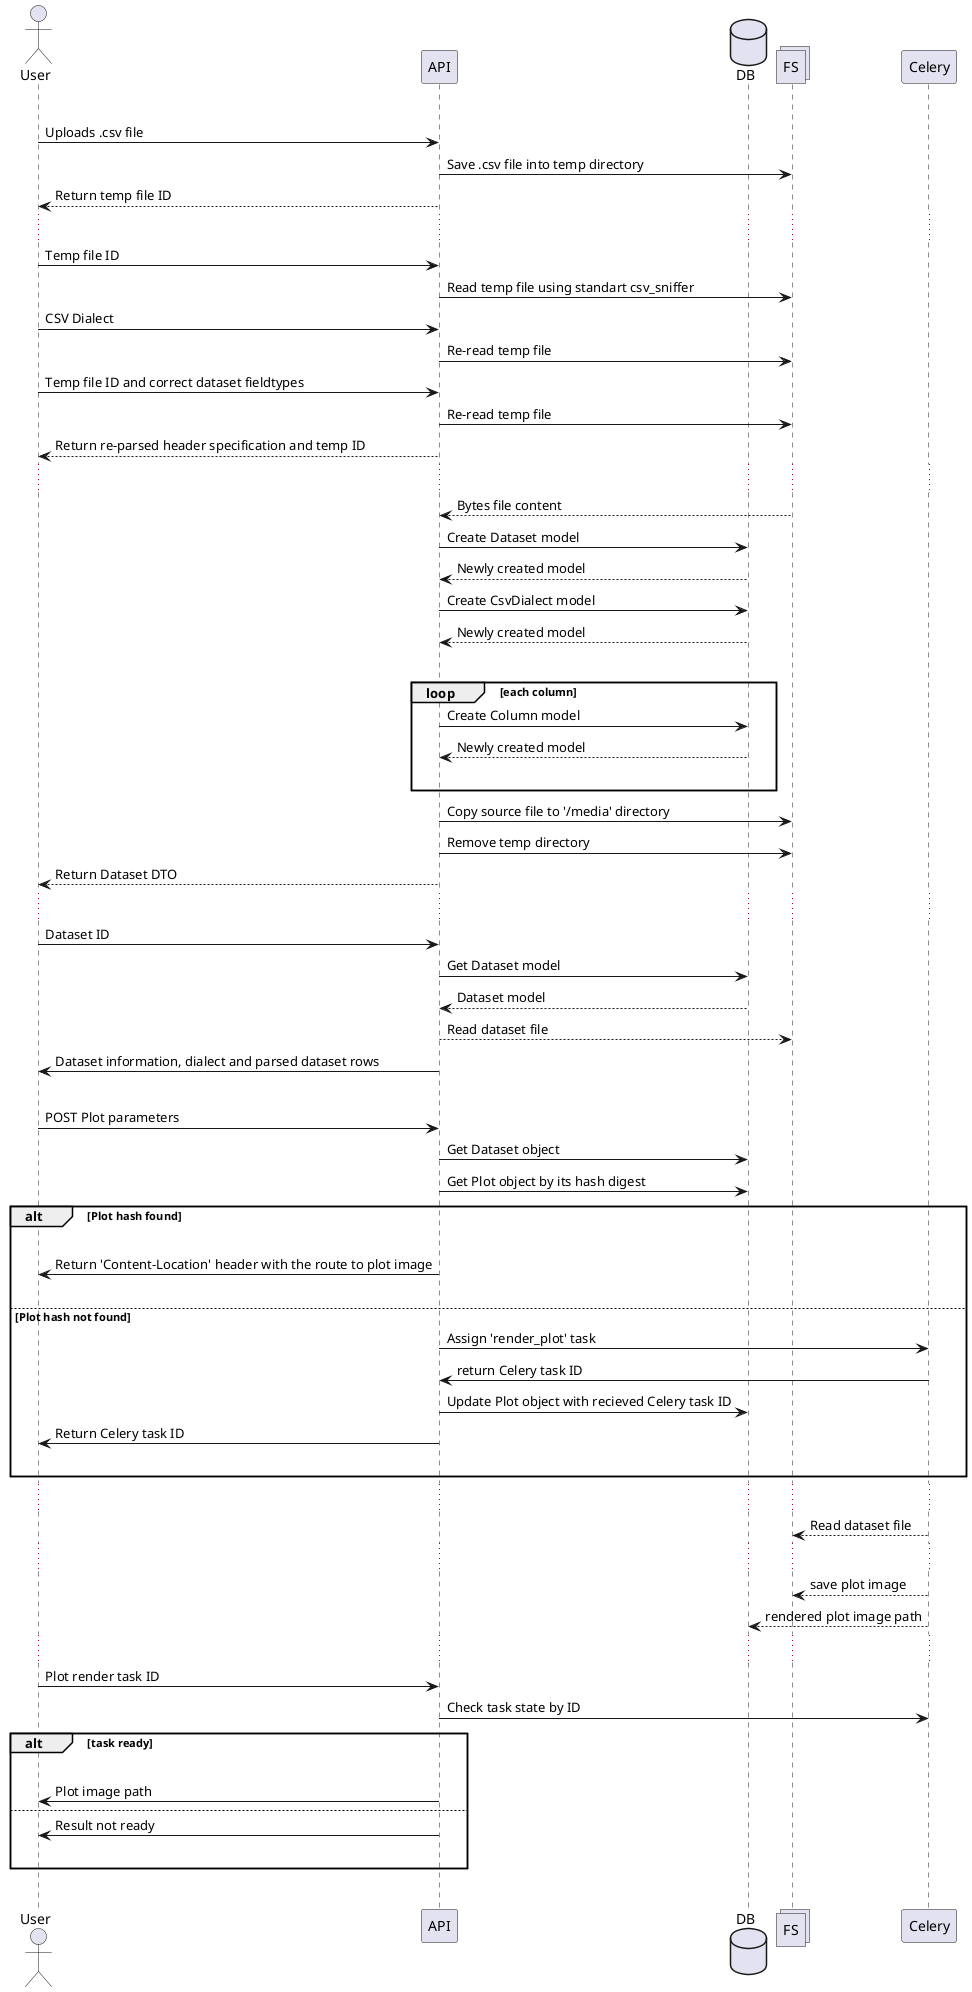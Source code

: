 @startuml
actor User
participant API
database DB
collections FS
participant Celery
|||
User -> API: Uploads .csv file
API -> FS: Save .csv file into temp directory
API --> User: Return temp file ID
...
User -> API: Temp file ID
API -> FS: Read temp file using standart csv_sniffer
User -> API: CSV Dialect 
API -> FS: Re-read temp file
User -> API: Temp file ID and correct dataset fieldtypes
API -> FS: Re-read temp file
API --> User: Return re-parsed header specification and temp ID
...
FS --> API: Bytes file content
API -> DB: Create Dataset model
DB --> API: Newly created model
API -> DB: Create CsvDialect model
DB --> API: Newly created model
|||
loop each column
    API -> DB: Create Column model
    DB --> API: Newly created model
    |||
end
API -> FS: Copy source file to '/media' directory
API -> FS: Remove temp directory
API --> User: Return Dataset DTO
...
User -> API: Dataset ID
API -> DB: Get Dataset model
DB --> API: Dataset model
API --> FS: Read dataset file
API -> User: Dataset information, dialect and parsed dataset rows
|||
User -> API: POST Plot parameters 
API -> DB: Get Dataset object
API -> DB: Get Plot object by its hash digest
alt Plot hash found
|||
API -> User: Return 'Content-Location' header with the route to plot image
|||
else Plot hash not found
API -> Celery: Assign 'render_plot' task
Celery -> API: return Celery task ID
API -> DB: Update Plot object with recieved Celery task ID
API -> User: Return Celery task ID
|||
end
...
Celery --> FS: Read dataset file
...
Celery --> FS: save plot image
Celery --> DB: rendered plot image path
...
User -> API: Plot render task ID
API -> Celery: Check task state by ID
alt task ready
|||
API -> User: Plot image path 
else
API -> User: Result not ready
|||
end
|||
@enduml
